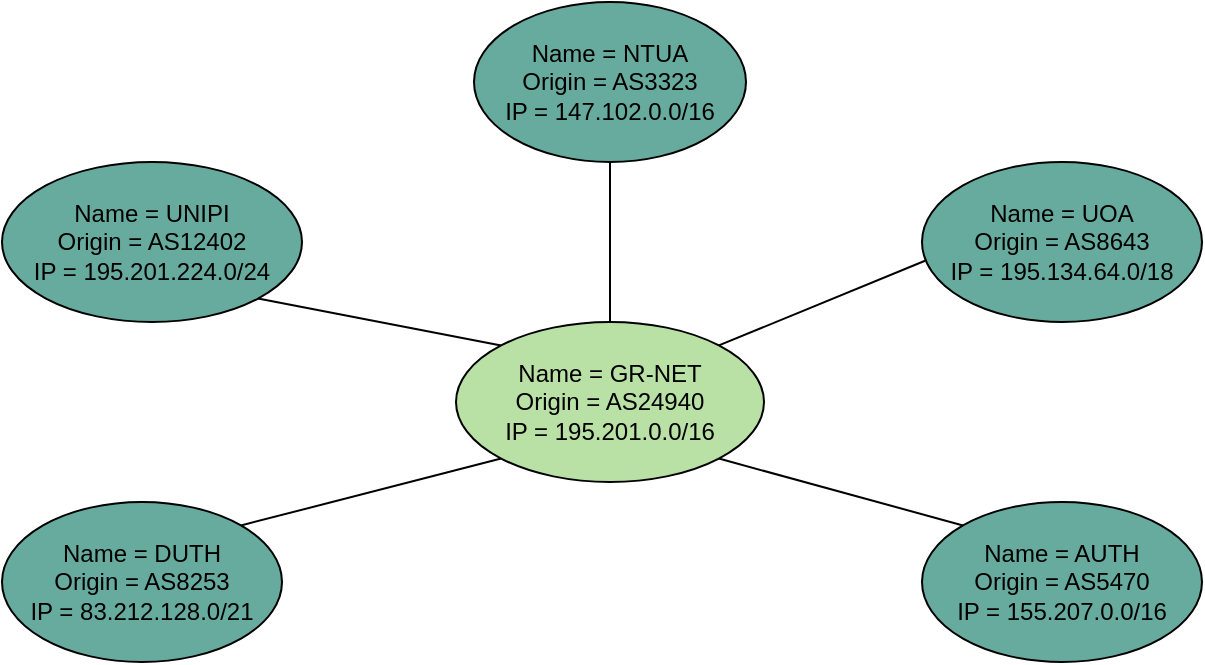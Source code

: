 <mxfile version="22.1.5" type="device">
  <diagram name="Σελίδα-1" id="6WYXhI_abr2xgV3dOfeP">
    <mxGraphModel dx="1290" dy="534" grid="1" gridSize="10" guides="1" tooltips="1" connect="1" arrows="1" fold="1" page="1" pageScale="1" pageWidth="827" pageHeight="1169" math="0" shadow="0">
      <root>
        <mxCell id="0" />
        <mxCell id="1" parent="0" />
        <mxCell id="-3nJj3HJ-Dyh-Vzukbkr-1" value="Name = GR-NET&lt;br&gt;Origin = AS24940&lt;br&gt;IP = 195.201.0.0/16" style="ellipse;whiteSpace=wrap;html=1;fillColor=#B9E0A5;" vertex="1" parent="1">
          <mxGeometry x="341" y="220" width="154" height="80" as="geometry" />
        </mxCell>
        <mxCell id="-3nJj3HJ-Dyh-Vzukbkr-2" value="Name = AUTH&lt;br style=&quot;border-color: var(--border-color);&quot;&gt;Origin = AS5470&lt;br style=&quot;border-color: var(--border-color);&quot;&gt;IP =&amp;nbsp;155.207.0.0/16" style="ellipse;whiteSpace=wrap;html=1;fillColor=#67AB9F;" vertex="1" parent="1">
          <mxGeometry x="574" y="310" width="140" height="80" as="geometry" />
        </mxCell>
        <mxCell id="-3nJj3HJ-Dyh-Vzukbkr-3" value="Name = UOA&lt;br style=&quot;border-color: var(--border-color);&quot;&gt;Origin = AS8643&lt;br style=&quot;border-color: var(--border-color);&quot;&gt;IP =&amp;nbsp;195.134.64.0/18" style="ellipse;whiteSpace=wrap;html=1;fillColor=#67AB9F;" vertex="1" parent="1">
          <mxGeometry x="574" y="140" width="140" height="80" as="geometry" />
        </mxCell>
        <mxCell id="-3nJj3HJ-Dyh-Vzukbkr-4" value="Name = NTUA&lt;br style=&quot;border-color: var(--border-color);&quot;&gt;Origin = AS3323&lt;br style=&quot;border-color: var(--border-color);&quot;&gt;IP =&amp;nbsp;147.102.0.0/16" style="ellipse;whiteSpace=wrap;html=1;fillColor=#67AB9F;" vertex="1" parent="1">
          <mxGeometry x="350" y="60" width="136" height="80" as="geometry" />
        </mxCell>
        <mxCell id="-3nJj3HJ-Dyh-Vzukbkr-5" value="Name = DUTH&lt;br style=&quot;border-color: var(--border-color);&quot;&gt;Origin = AS8253&lt;br style=&quot;border-color: var(--border-color);&quot;&gt;IP = 83.212.128.0/21" style="ellipse;whiteSpace=wrap;html=1;fillColor=#67AB9F;" vertex="1" parent="1">
          <mxGeometry x="114" y="310" width="140" height="80" as="geometry" />
        </mxCell>
        <mxCell id="-3nJj3HJ-Dyh-Vzukbkr-6" value="Name = UNIPI&lt;br style=&quot;border-color: var(--border-color);&quot;&gt;Origin = AS12402&lt;br style=&quot;border-color: var(--border-color);&quot;&gt;IP =&amp;nbsp;195.201.224.0/24" style="ellipse;whiteSpace=wrap;html=1;fillColor=#67AB9F;" vertex="1" parent="1">
          <mxGeometry x="114" y="140" width="150" height="80" as="geometry" />
        </mxCell>
        <mxCell id="-3nJj3HJ-Dyh-Vzukbkr-13" value="" style="endArrow=none;html=1;rounded=0;entryX=0.011;entryY=0.617;entryDx=0;entryDy=0;entryPerimeter=0;exitX=1;exitY=0;exitDx=0;exitDy=0;" edge="1" parent="1" source="-3nJj3HJ-Dyh-Vzukbkr-1" target="-3nJj3HJ-Dyh-Vzukbkr-3">
          <mxGeometry width="50" height="50" relative="1" as="geometry">
            <mxPoint x="454" y="270" as="sourcePoint" />
            <mxPoint x="504" y="220" as="targetPoint" />
          </mxGeometry>
        </mxCell>
        <mxCell id="-3nJj3HJ-Dyh-Vzukbkr-14" value="" style="endArrow=none;html=1;rounded=0;entryX=0;entryY=1;entryDx=0;entryDy=0;exitX=1;exitY=0;exitDx=0;exitDy=0;" edge="1" parent="1" source="-3nJj3HJ-Dyh-Vzukbkr-5" target="-3nJj3HJ-Dyh-Vzukbkr-1">
          <mxGeometry width="50" height="50" relative="1" as="geometry">
            <mxPoint x="454" y="270" as="sourcePoint" />
            <mxPoint x="504" y="220" as="targetPoint" />
          </mxGeometry>
        </mxCell>
        <mxCell id="-3nJj3HJ-Dyh-Vzukbkr-15" value="" style="endArrow=none;html=1;rounded=0;entryX=1;entryY=1;entryDx=0;entryDy=0;exitX=0;exitY=0;exitDx=0;exitDy=0;" edge="1" parent="1" source="-3nJj3HJ-Dyh-Vzukbkr-1" target="-3nJj3HJ-Dyh-Vzukbkr-6">
          <mxGeometry width="50" height="50" relative="1" as="geometry">
            <mxPoint x="454" y="270" as="sourcePoint" />
            <mxPoint x="504" y="220" as="targetPoint" />
          </mxGeometry>
        </mxCell>
        <mxCell id="-3nJj3HJ-Dyh-Vzukbkr-16" value="" style="endArrow=none;html=1;rounded=0;entryX=0;entryY=0;entryDx=0;entryDy=0;exitX=1;exitY=1;exitDx=0;exitDy=0;" edge="1" parent="1" source="-3nJj3HJ-Dyh-Vzukbkr-1" target="-3nJj3HJ-Dyh-Vzukbkr-2">
          <mxGeometry width="50" height="50" relative="1" as="geometry">
            <mxPoint x="454" y="270" as="sourcePoint" />
            <mxPoint x="504" y="220" as="targetPoint" />
          </mxGeometry>
        </mxCell>
        <mxCell id="-3nJj3HJ-Dyh-Vzukbkr-17" value="" style="endArrow=none;html=1;rounded=0;entryX=0.5;entryY=1;entryDx=0;entryDy=0;exitX=0.5;exitY=0;exitDx=0;exitDy=0;" edge="1" parent="1" source="-3nJj3HJ-Dyh-Vzukbkr-1" target="-3nJj3HJ-Dyh-Vzukbkr-4">
          <mxGeometry width="50" height="50" relative="1" as="geometry">
            <mxPoint x="454" y="270" as="sourcePoint" />
            <mxPoint x="504" y="220" as="targetPoint" />
          </mxGeometry>
        </mxCell>
      </root>
    </mxGraphModel>
  </diagram>
</mxfile>
